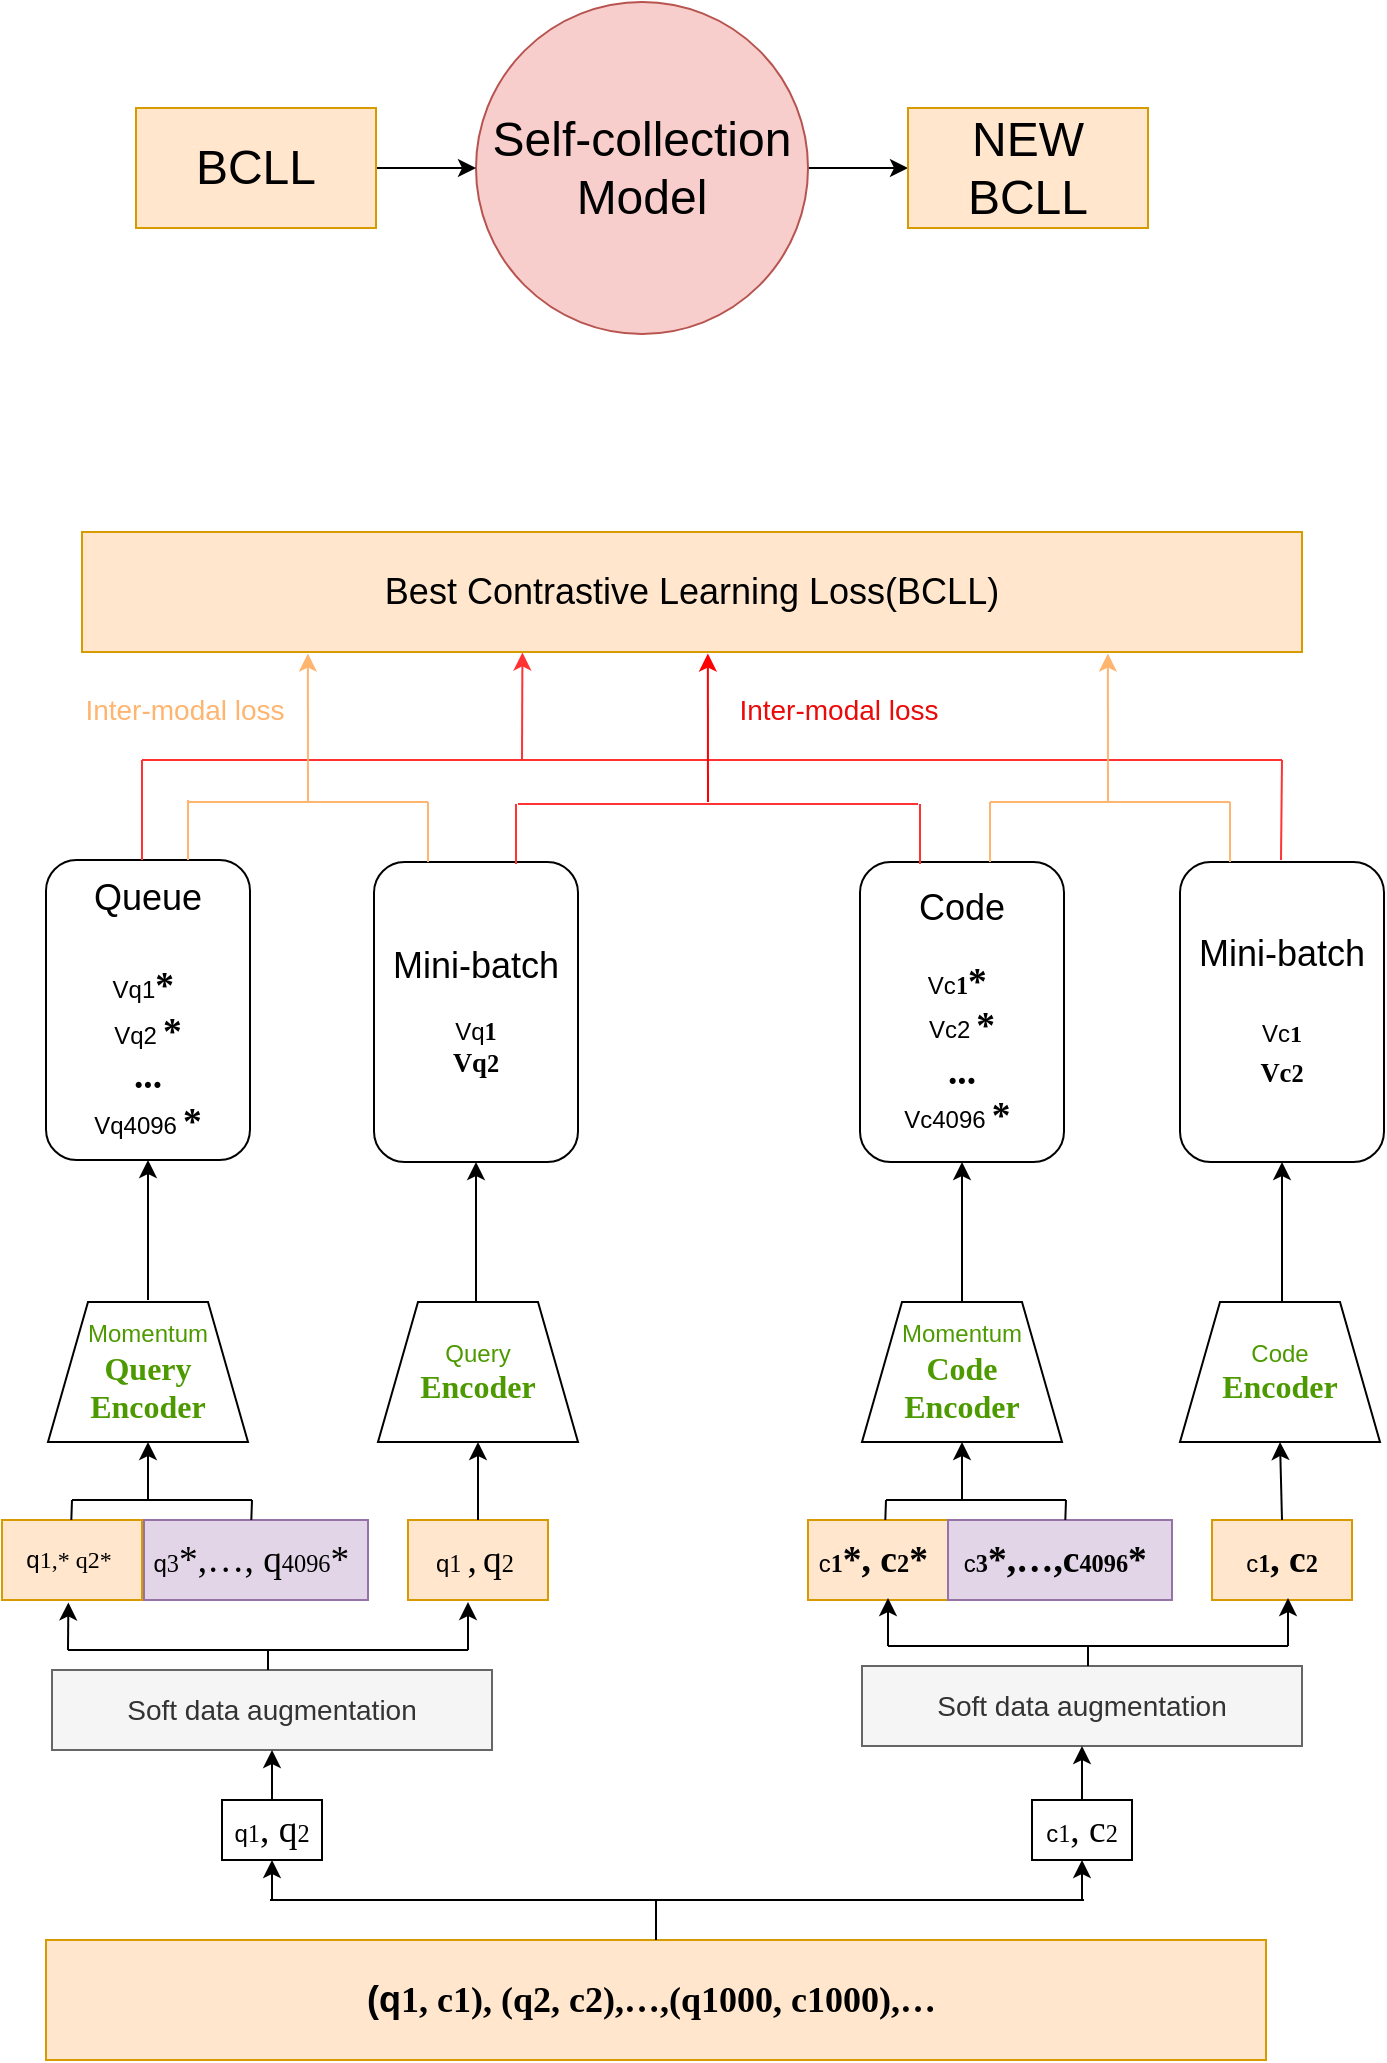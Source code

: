 <mxfile version="22.1.18" type="github">
  <diagram name="第 1 页" id="awsZ11LKHAH2snAvU0Er">
    <mxGraphModel dx="1436" dy="884" grid="1" gridSize="10" guides="1" tooltips="1" connect="1" arrows="1" fold="1" page="1" pageScale="1" pageWidth="827" pageHeight="1169" math="0" shadow="0">
      <root>
        <mxCell id="0" />
        <mxCell id="1" parent="0" />
        <mxCell id="aNl_W9AP3bxOsuSqv49G-1" value="&lt;div&gt;&lt;font style=&quot;font-size: 18px;&quot;&gt;&lt;b&gt;(q&lt;span style=&quot;font-family: Arial-BoldMT;&quot;&gt;1&lt;/span&gt;&lt;span style=&quot;font-family: Arial-BoldMT;&quot;&gt;, c&lt;/span&gt;&lt;span style=&quot;font-family: Arial-BoldMT;&quot;&gt;1&lt;/span&gt;&lt;span style=&quot;font-family: Arial-BoldMT;&quot;&gt;), (q&lt;/span&gt;&lt;span style=&quot;font-family: Arial-BoldMT;&quot;&gt;2&lt;/span&gt;&lt;span style=&quot;font-family: Arial-BoldMT;&quot;&gt;, c&lt;/span&gt;&lt;span style=&quot;font-family: Arial-BoldMT;&quot;&gt;2&lt;/span&gt;&lt;span style=&quot;font-family: Arial-BoldMT;&quot;&gt;),&lt;/span&gt;&lt;span style=&quot;font-family: 宋体;&quot;&gt;…&lt;/span&gt;&lt;span style=&quot;font-family: Arial-BoldMT;&quot;&gt;,(q&lt;/span&gt;&lt;span style=&quot;font-family: Arial-BoldMT;&quot;&gt;1000&lt;/span&gt;&lt;span style=&quot;font-family: Arial-BoldMT;&quot;&gt;, c&lt;/span&gt;&lt;span style=&quot;font-family: Arial-BoldMT;&quot;&gt;1000&lt;/span&gt;&lt;span style=&quot;font-family: Arial-BoldMT;&quot;&gt;),&lt;/span&gt;&lt;span style=&quot;font-family: 宋体;&quot;&gt;…&amp;nbsp;&lt;/span&gt;&lt;/b&gt;&lt;/font&gt;&lt;/div&gt;" style="rounded=0;whiteSpace=wrap;html=1;fillColor=#ffe6cc;strokeColor=#d79b00;" parent="1" vertex="1">
          <mxGeometry x="109" y="1060" width="610" height="60" as="geometry" />
        </mxCell>
        <mxCell id="aNl_W9AP3bxOsuSqv49G-2" value="&lt;div&gt;&lt;font style=&quot;font-size: 14px;&quot;&gt;Soft data augmentation&lt;/font&gt;&lt;/div&gt;" style="rounded=0;whiteSpace=wrap;html=1;fillColor=#f5f5f5;fontColor=#333333;strokeColor=#666666;" parent="1" vertex="1">
          <mxGeometry x="112" y="925" width="220" height="40" as="geometry" />
        </mxCell>
        <mxCell id="aNl_W9AP3bxOsuSqv49G-4" value="&lt;div&gt;&lt;font style=&quot;font-size: 14px;&quot;&gt;Soft data augmentation&lt;/font&gt;&lt;/div&gt;" style="rounded=0;whiteSpace=wrap;html=1;fillColor=#f5f5f5;fontColor=#333333;strokeColor=#666666;" parent="1" vertex="1">
          <mxGeometry x="517" y="923" width="220" height="40" as="geometry" />
        </mxCell>
        <mxCell id="aNl_W9AP3bxOsuSqv49G-17" value="" style="edgeStyle=orthogonalEdgeStyle;rounded=0;orthogonalLoop=1;jettySize=auto;html=1;" parent="1" source="aNl_W9AP3bxOsuSqv49G-5" target="aNl_W9AP3bxOsuSqv49G-2" edge="1">
          <mxGeometry relative="1" as="geometry" />
        </mxCell>
        <mxCell id="aNl_W9AP3bxOsuSqv49G-5" value="&lt;div&gt;q&lt;span style=&quot;font-size: 9.12pt; font-family: Arial-BoldMT;&quot;&gt;1&lt;/span&gt;&lt;span style=&quot;font-size: 14.04pt; font-family: Arial-BoldMT;&quot;&gt;, q&lt;/span&gt;&lt;span style=&quot;font-size: 9.12pt; font-family: Arial-BoldMT;&quot;&gt;2&lt;/span&gt;&lt;/div&gt;" style="rounded=0;whiteSpace=wrap;html=1;" parent="1" vertex="1">
          <mxGeometry x="197" y="990" width="50" height="30" as="geometry" />
        </mxCell>
        <mxCell id="aNl_W9AP3bxOsuSqv49G-18" value="" style="edgeStyle=orthogonalEdgeStyle;rounded=0;orthogonalLoop=1;jettySize=auto;html=1;" parent="1" source="aNl_W9AP3bxOsuSqv49G-6" target="aNl_W9AP3bxOsuSqv49G-4" edge="1">
          <mxGeometry relative="1" as="geometry" />
        </mxCell>
        <mxCell id="aNl_W9AP3bxOsuSqv49G-6" value="&lt;div&gt;c&lt;span style=&quot;font-size: 9.12pt; font-family: Arial-BoldMT;&quot;&gt;1&lt;/span&gt;&lt;span style=&quot;font-size: 14.04pt; font-family: Arial-BoldMT;&quot;&gt;, c&lt;/span&gt;&lt;span style=&quot;font-size: 9.12pt; font-family: Arial-BoldMT;&quot;&gt;2&lt;/span&gt;&lt;/div&gt;" style="rounded=0;whiteSpace=wrap;html=1;" parent="1" vertex="1">
          <mxGeometry x="602" y="990" width="50" height="30" as="geometry" />
        </mxCell>
        <mxCell id="aNl_W9AP3bxOsuSqv49G-11" value="" style="endArrow=none;html=1;rounded=0;exitX=0.5;exitY=0;exitDx=0;exitDy=0;" parent="1" source="aNl_W9AP3bxOsuSqv49G-1" edge="1">
          <mxGeometry width="50" height="50" relative="1" as="geometry">
            <mxPoint x="390" y="860" as="sourcePoint" />
            <mxPoint x="414" y="1040" as="targetPoint" />
          </mxGeometry>
        </mxCell>
        <mxCell id="aNl_W9AP3bxOsuSqv49G-13" value="" style="endArrow=none;html=1;rounded=0;" parent="1" edge="1">
          <mxGeometry width="50" height="50" relative="1" as="geometry">
            <mxPoint x="221" y="1040" as="sourcePoint" />
            <mxPoint x="628" y="1040" as="targetPoint" />
          </mxGeometry>
        </mxCell>
        <mxCell id="aNl_W9AP3bxOsuSqv49G-15" value="" style="endArrow=classic;html=1;rounded=0;entryX=0.5;entryY=1;entryDx=0;entryDy=0;" parent="1" target="aNl_W9AP3bxOsuSqv49G-5" edge="1">
          <mxGeometry width="50" height="50" relative="1" as="geometry">
            <mxPoint x="222" y="1040" as="sourcePoint" />
            <mxPoint x="522" y="810" as="targetPoint" />
          </mxGeometry>
        </mxCell>
        <mxCell id="aNl_W9AP3bxOsuSqv49G-16" value="" style="endArrow=classic;html=1;rounded=0;entryX=0.5;entryY=1;entryDx=0;entryDy=0;" parent="1" target="aNl_W9AP3bxOsuSqv49G-6" edge="1">
          <mxGeometry width="50" height="50" relative="1" as="geometry">
            <mxPoint x="627" y="1040" as="sourcePoint" />
            <mxPoint x="517" y="980" as="targetPoint" />
          </mxGeometry>
        </mxCell>
        <mxCell id="aNl_W9AP3bxOsuSqv49G-19" value="&lt;div&gt;&lt;font style=&quot;font-size: 12px;&quot;&gt;q&lt;span style=&quot;font-family: Arial-BoldMT;&quot;&gt;1&lt;/span&gt;&lt;span style=&quot;font-family: Arial-BoldMT;&quot;&gt;,* q&lt;/span&gt;&lt;span style=&quot;font-family: Arial-BoldMT;&quot;&gt;2&lt;/span&gt;&lt;span style=&quot;font-family: Arial-BoldMT;&quot;&gt;*&amp;nbsp;&lt;/span&gt;&lt;/font&gt;&lt;/div&gt;" style="rounded=0;whiteSpace=wrap;html=1;fillColor=#ffe6cc;strokeColor=#d79b00;" parent="1" vertex="1">
          <mxGeometry x="87" y="850" width="70" height="40" as="geometry" />
        </mxCell>
        <mxCell id="aNl_W9AP3bxOsuSqv49G-20" value="&lt;div&gt;q&lt;span style=&quot;font-size: 9.12pt; font-family: Arial-BoldMT;&quot;&gt;3&lt;/span&gt;&lt;span style=&quot;font-size: 14.04pt; font-family: Arial-BoldMT;&quot;&gt;*,&lt;/span&gt;&lt;span style=&quot;font-size: 14.04pt; font-family: 宋体;&quot;&gt;…&lt;/span&gt;&lt;span style=&quot;font-size: 14.04pt; font-family: Arial-BoldMT;&quot;&gt;, q&lt;/span&gt;&lt;span style=&quot;font-size: 9.12pt; font-family: Arial-BoldMT;&quot;&gt;4096&lt;/span&gt;&lt;span style=&quot;font-size: 14.04pt; font-family: Arial-BoldMT;&quot;&gt;*&amp;nbsp;&lt;/span&gt;&lt;/div&gt;" style="rounded=0;whiteSpace=wrap;html=1;fillColor=#e1d5e7;strokeColor=#9673a6;" parent="1" vertex="1">
          <mxGeometry x="158" y="850" width="112" height="40" as="geometry" />
        </mxCell>
        <mxCell id="aNl_W9AP3bxOsuSqv49G-21" value="&lt;div&gt;q&lt;span style=&quot;font-size: 9.12pt; font-family: Arial-BoldMT;&quot;&gt;1 &lt;/span&gt;&lt;span style=&quot;font-size: 14.064pt; font-family: Arial-BoldMT;&quot;&gt;,&lt;/span&gt;&lt;span style=&quot;font-size: 9.12pt; font-family: Arial-BoldMT;&quot;&gt; &lt;/span&gt;&lt;span style=&quot;font-size: 14.064pt; font-family: Arial-BoldMT;&quot;&gt;q&lt;/span&gt;&lt;span style=&quot;font-size: 9.12pt; font-family: Arial-BoldMT;&quot;&gt;2&amp;nbsp;&lt;/span&gt;&lt;/div&gt;" style="rounded=0;whiteSpace=wrap;html=1;fillColor=#ffe6cc;strokeColor=#d79b00;" parent="1" vertex="1">
          <mxGeometry x="290" y="850" width="70" height="40" as="geometry" />
        </mxCell>
        <mxCell id="aNl_W9AP3bxOsuSqv49G-25" value="&lt;div&gt;c&lt;span style=&quot;font-size: 9.12pt; font-family: Arial-BoldMT; font-weight: bold;&quot;&gt;1&lt;/span&gt;&lt;span style=&quot;font-size: 14.064pt; font-family: Arial-BoldMT; font-weight: bold;&quot;&gt;*, c&lt;/span&gt;&lt;span style=&quot;font-size: 9.12pt; font-family: Arial-BoldMT; font-weight: bold;&quot;&gt;2&lt;/span&gt;&lt;span style=&quot;font-size: 14.064pt; font-family: Arial-BoldMT; font-weight: bold;&quot;&gt;*&amp;nbsp;&lt;/span&gt;&lt;/div&gt;" style="rounded=0;whiteSpace=wrap;html=1;fillColor=#ffe6cc;strokeColor=#d79b00;" parent="1" vertex="1">
          <mxGeometry x="490" y="850" width="70" height="40" as="geometry" />
        </mxCell>
        <mxCell id="aNl_W9AP3bxOsuSqv49G-26" value="&lt;div&gt;c&lt;span style=&quot;font-size: 9.12pt; font-family: Arial-BoldMT; font-weight: bold;&quot;&gt;3&lt;/span&gt;&lt;span style=&quot;font-size: 14.04pt; font-family: Arial-BoldMT; font-weight: bold;&quot;&gt;*,&lt;/span&gt;&lt;span style=&quot;font-size: 14.04pt; font-family: 宋体; font-weight: bold;&quot;&gt;…&lt;/span&gt;&lt;span style=&quot;font-size: 14.04pt; font-family: Arial-BoldMT; font-weight: bold;&quot;&gt;,c&lt;/span&gt;&lt;span style=&quot;font-size: 9.12pt; font-family: Arial-BoldMT; font-weight: bold;&quot;&gt;4096&lt;/span&gt;&lt;span style=&quot;font-size: 14.04pt; font-family: Arial-BoldMT; font-weight: bold;&quot;&gt;*&amp;nbsp;&lt;/span&gt;&lt;/div&gt;" style="rounded=0;whiteSpace=wrap;html=1;fillColor=#e1d5e7;strokeColor=#9673a6;" parent="1" vertex="1">
          <mxGeometry x="560" y="850" width="112" height="40" as="geometry" />
        </mxCell>
        <mxCell id="aNl_W9AP3bxOsuSqv49G-27" value="&lt;div&gt;c&lt;span style=&quot;font-size: 9.12pt; font-family: Arial-BoldMT; font-weight: bold;&quot;&gt;1&lt;/span&gt;&lt;span style=&quot;font-size: 14.064pt; font-family: Arial-BoldMT; font-weight: bold;&quot;&gt;, c&lt;/span&gt;&lt;span style=&quot;font-size: 9.12pt; font-family: Arial-BoldMT; font-weight: bold;&quot;&gt;2&lt;/span&gt;&lt;/div&gt;" style="rounded=0;whiteSpace=wrap;html=1;fillColor=#ffe6cc;strokeColor=#d79b00;" parent="1" vertex="1">
          <mxGeometry x="692" y="850" width="70" height="40" as="geometry" />
        </mxCell>
        <mxCell id="aNl_W9AP3bxOsuSqv49G-30" value="" style="endArrow=none;html=1;rounded=0;" parent="1" edge="1">
          <mxGeometry width="50" height="50" relative="1" as="geometry">
            <mxPoint x="220" y="925" as="sourcePoint" />
            <mxPoint x="220" y="915" as="targetPoint" />
          </mxGeometry>
        </mxCell>
        <mxCell id="aNl_W9AP3bxOsuSqv49G-31" value="" style="endArrow=none;html=1;rounded=0;" parent="1" edge="1">
          <mxGeometry width="50" height="50" relative="1" as="geometry">
            <mxPoint x="120" y="915" as="sourcePoint" />
            <mxPoint x="320" y="915" as="targetPoint" />
          </mxGeometry>
        </mxCell>
        <mxCell id="aNl_W9AP3bxOsuSqv49G-32" value="" style="endArrow=classic;html=1;rounded=0;entryX=0.474;entryY=1.03;entryDx=0;entryDy=0;entryPerimeter=0;" parent="1" target="aNl_W9AP3bxOsuSqv49G-19" edge="1">
          <mxGeometry width="50" height="50" relative="1" as="geometry">
            <mxPoint x="120" y="915" as="sourcePoint" />
            <mxPoint x="119.83" y="892.68" as="targetPoint" />
          </mxGeometry>
        </mxCell>
        <mxCell id="aNl_W9AP3bxOsuSqv49G-35" value="" style="endArrow=classic;html=1;rounded=0;entryX=0.474;entryY=1.03;entryDx=0;entryDy=0;entryPerimeter=0;" parent="1" edge="1">
          <mxGeometry width="50" height="50" relative="1" as="geometry">
            <mxPoint x="320" y="915" as="sourcePoint" />
            <mxPoint x="320" y="891" as="targetPoint" />
          </mxGeometry>
        </mxCell>
        <mxCell id="aNl_W9AP3bxOsuSqv49G-37" value="" style="endArrow=none;html=1;rounded=0;" parent="1" edge="1">
          <mxGeometry width="50" height="50" relative="1" as="geometry">
            <mxPoint x="630" y="923" as="sourcePoint" />
            <mxPoint x="630" y="913" as="targetPoint" />
          </mxGeometry>
        </mxCell>
        <mxCell id="aNl_W9AP3bxOsuSqv49G-38" value="" style="endArrow=none;html=1;rounded=0;" parent="1" edge="1">
          <mxGeometry width="50" height="50" relative="1" as="geometry">
            <mxPoint x="530" y="913" as="sourcePoint" />
            <mxPoint x="730" y="913" as="targetPoint" />
          </mxGeometry>
        </mxCell>
        <mxCell id="aNl_W9AP3bxOsuSqv49G-39" value="" style="endArrow=classic;html=1;rounded=0;entryX=0.474;entryY=1.03;entryDx=0;entryDy=0;entryPerimeter=0;" parent="1" edge="1">
          <mxGeometry width="50" height="50" relative="1" as="geometry">
            <mxPoint x="530" y="913" as="sourcePoint" />
            <mxPoint x="530" y="889" as="targetPoint" />
          </mxGeometry>
        </mxCell>
        <mxCell id="aNl_W9AP3bxOsuSqv49G-40" value="" style="endArrow=classic;html=1;rounded=0;entryX=0.474;entryY=1.03;entryDx=0;entryDy=0;entryPerimeter=0;" parent="1" edge="1">
          <mxGeometry width="50" height="50" relative="1" as="geometry">
            <mxPoint x="730" y="913" as="sourcePoint" />
            <mxPoint x="730" y="889" as="targetPoint" />
          </mxGeometry>
        </mxCell>
        <mxCell id="aNl_W9AP3bxOsuSqv49G-41" value="&lt;div&gt;&lt;font color=&quot;#4d9900&quot;&gt;Momentum&lt;br&gt;&lt;/font&gt;&lt;/div&gt;&lt;div&gt;&lt;span style=&quot;font-size: 12pt; font-family: Arial-BoldMT; font-weight: bold;&quot;&gt;&lt;font color=&quot;#4d9900&quot;&gt;Query &lt;br&gt;&lt;/font&gt;&lt;/span&gt;&lt;/div&gt;&lt;div&gt;&lt;span style=&quot;font-size: 12pt; font-family: Arial-BoldMT; font-weight: bold;&quot;&gt;&lt;font color=&quot;#4d9900&quot;&gt;Encoder&lt;/font&gt;&lt;/span&gt;&lt;/div&gt;" style="shape=trapezoid;perimeter=trapezoidPerimeter;whiteSpace=wrap;html=1;fixedSize=1;" parent="1" vertex="1">
          <mxGeometry x="110" y="741" width="100" height="70" as="geometry" />
        </mxCell>
        <mxCell id="aNl_W9AP3bxOsuSqv49G-42" value="&lt;div&gt;&lt;font color=&quot;#4d9900&quot;&gt;Query &lt;br&gt;&lt;/font&gt;&lt;/div&gt;&lt;div&gt;&lt;span style=&quot;font-size: 12pt; font-family: Arial-BoldMT; font-weight: bold;&quot;&gt;&lt;font color=&quot;#4d9900&quot;&gt;Encoder&lt;/font&gt;&lt;/span&gt;&lt;/div&gt;" style="shape=trapezoid;perimeter=trapezoidPerimeter;whiteSpace=wrap;html=1;fixedSize=1;" parent="1" vertex="1">
          <mxGeometry x="275" y="741" width="100" height="70" as="geometry" />
        </mxCell>
        <mxCell id="aNl_W9AP3bxOsuSqv49G-43" value="&lt;div&gt;&lt;font color=&quot;#4d9900&quot;&gt;Momentum&lt;br&gt;&lt;/font&gt;&lt;/div&gt;&lt;div&gt;&lt;span style=&quot;font-size: 12pt; font-family: Arial-BoldMT; font-weight: bold;&quot;&gt;&lt;font color=&quot;#4d9900&quot;&gt;Code &lt;br&gt;&lt;/font&gt;&lt;/span&gt;&lt;/div&gt;&lt;div&gt;&lt;span style=&quot;font-size: 12pt; font-family: Arial-BoldMT; font-weight: bold;&quot;&gt;&lt;font color=&quot;#4d9900&quot;&gt;Encoder&lt;/font&gt;&lt;/span&gt;&lt;/div&gt;" style="shape=trapezoid;perimeter=trapezoidPerimeter;whiteSpace=wrap;html=1;fixedSize=1;" parent="1" vertex="1">
          <mxGeometry x="517" y="741" width="100" height="70" as="geometry" />
        </mxCell>
        <mxCell id="aNl_W9AP3bxOsuSqv49G-44" value="&lt;div&gt;&lt;font color=&quot;#4d9900&quot;&gt;Code &lt;br&gt;&lt;/font&gt;&lt;/div&gt;&lt;div&gt;&lt;span style=&quot;font-size: 12pt; font-family: Arial-BoldMT; font-weight: bold;&quot;&gt;&lt;font color=&quot;#4d9900&quot;&gt;Encoder&lt;/font&gt;&lt;/span&gt;&lt;/div&gt;" style="shape=trapezoid;perimeter=trapezoidPerimeter;whiteSpace=wrap;html=1;fixedSize=1;" parent="1" vertex="1">
          <mxGeometry x="676" y="741" width="100" height="70" as="geometry" />
        </mxCell>
        <mxCell id="aNl_W9AP3bxOsuSqv49G-45" value="" style="endArrow=classic;html=1;rounded=0;exitX=0.5;exitY=0;exitDx=0;exitDy=0;entryX=0.5;entryY=1;entryDx=0;entryDy=0;" parent="1" source="aNl_W9AP3bxOsuSqv49G-21" target="aNl_W9AP3bxOsuSqv49G-42" edge="1">
          <mxGeometry width="50" height="50" relative="1" as="geometry">
            <mxPoint x="460" y="890" as="sourcePoint" />
            <mxPoint x="430" y="820" as="targetPoint" />
          </mxGeometry>
        </mxCell>
        <mxCell id="aNl_W9AP3bxOsuSqv49G-46" value="" style="endArrow=classic;html=1;rounded=0;exitX=0.5;exitY=0;exitDx=0;exitDy=0;entryX=0.5;entryY=1;entryDx=0;entryDy=0;" parent="1" source="aNl_W9AP3bxOsuSqv49G-27" target="aNl_W9AP3bxOsuSqv49G-44" edge="1">
          <mxGeometry width="50" height="50" relative="1" as="geometry">
            <mxPoint x="460" y="890" as="sourcePoint" />
            <mxPoint x="510" y="840" as="targetPoint" />
          </mxGeometry>
        </mxCell>
        <mxCell id="aNl_W9AP3bxOsuSqv49G-47" value="" style="endArrow=none;html=1;rounded=0;" parent="1" edge="1">
          <mxGeometry width="50" height="50" relative="1" as="geometry">
            <mxPoint x="121.66" y="850" as="sourcePoint" />
            <mxPoint x="122" y="840" as="targetPoint" />
          </mxGeometry>
        </mxCell>
        <mxCell id="aNl_W9AP3bxOsuSqv49G-49" value="" style="endArrow=none;html=1;rounded=0;" parent="1" edge="1">
          <mxGeometry width="50" height="50" relative="1" as="geometry">
            <mxPoint x="211.66" y="850" as="sourcePoint" />
            <mxPoint x="212" y="840" as="targetPoint" />
          </mxGeometry>
        </mxCell>
        <mxCell id="aNl_W9AP3bxOsuSqv49G-50" value="" style="endArrow=none;html=1;rounded=0;" parent="1" edge="1">
          <mxGeometry width="50" height="50" relative="1" as="geometry">
            <mxPoint x="122" y="840" as="sourcePoint" />
            <mxPoint x="212" y="840" as="targetPoint" />
          </mxGeometry>
        </mxCell>
        <mxCell id="aNl_W9AP3bxOsuSqv49G-51" value="" style="endArrow=classic;html=1;rounded=0;entryX=0.5;entryY=1;entryDx=0;entryDy=0;" parent="1" target="aNl_W9AP3bxOsuSqv49G-41" edge="1">
          <mxGeometry width="50" height="50" relative="1" as="geometry">
            <mxPoint x="160" y="840" as="sourcePoint" />
            <mxPoint x="158" y="811" as="targetPoint" />
          </mxGeometry>
        </mxCell>
        <mxCell id="aNl_W9AP3bxOsuSqv49G-52" value="" style="endArrow=none;html=1;rounded=0;" parent="1" edge="1">
          <mxGeometry width="50" height="50" relative="1" as="geometry">
            <mxPoint x="528.66" y="850" as="sourcePoint" />
            <mxPoint x="529" y="840" as="targetPoint" />
          </mxGeometry>
        </mxCell>
        <mxCell id="aNl_W9AP3bxOsuSqv49G-53" value="" style="endArrow=none;html=1;rounded=0;" parent="1" edge="1">
          <mxGeometry width="50" height="50" relative="1" as="geometry">
            <mxPoint x="618.66" y="850" as="sourcePoint" />
            <mxPoint x="619" y="840" as="targetPoint" />
          </mxGeometry>
        </mxCell>
        <mxCell id="aNl_W9AP3bxOsuSqv49G-54" value="" style="endArrow=none;html=1;rounded=0;" parent="1" edge="1">
          <mxGeometry width="50" height="50" relative="1" as="geometry">
            <mxPoint x="529" y="840" as="sourcePoint" />
            <mxPoint x="619" y="840" as="targetPoint" />
          </mxGeometry>
        </mxCell>
        <mxCell id="aNl_W9AP3bxOsuSqv49G-55" value="" style="endArrow=classic;html=1;rounded=0;entryX=0.5;entryY=1;entryDx=0;entryDy=0;" parent="1" edge="1">
          <mxGeometry width="50" height="50" relative="1" as="geometry">
            <mxPoint x="567" y="840" as="sourcePoint" />
            <mxPoint x="567" y="811" as="targetPoint" />
          </mxGeometry>
        </mxCell>
        <mxCell id="aNl_W9AP3bxOsuSqv49G-56" value="&lt;div&gt;&lt;font style=&quot;font-size: 18px;&quot;&gt;Queue&lt;/font&gt;&lt;/div&gt;&lt;div&gt;&lt;font style=&quot;font-size: 18px;&quot;&gt;&lt;br&gt;&lt;/font&gt;&lt;/div&gt;&lt;div&gt;&lt;font style=&quot;font-size: 18px;&quot;&gt;&lt;div style=&quot;border-color: var(--border-color); font-size: 12px;&quot;&gt;&lt;div style=&quot;border-color: var(--border-color);&quot;&gt;Vq1&lt;span style=&quot;border-color: var(--border-color); font-size: 14.04pt; font-family: Arial-BoldMT; font-weight: bold;&quot;&gt;*&amp;nbsp;&lt;/span&gt;&lt;/div&gt;&lt;/div&gt;&lt;div style=&quot;border-color: var(--border-color); font-size: 12px;&quot;&gt;&lt;div style=&quot;border-color: var(--border-color);&quot;&gt;Vq2&lt;span style=&quot;border-color: var(--border-color); font-size: 9.12pt; font-family: Arial-BoldMT; font-weight: bold;&quot;&gt;&amp;nbsp;&lt;/span&gt;&lt;span style=&quot;border-color: var(--border-color); font-size: 14.04pt; font-family: Arial-BoldMT; font-weight: bold;&quot;&gt;*&lt;/span&gt;&lt;/div&gt;&lt;div style=&quot;border-color: var(--border-color);&quot;&gt;&lt;span style=&quot;border-color: var(--border-color); font-size: 14.04pt; font-family: Arial-BoldMT; font-weight: bold;&quot;&gt;...&lt;/span&gt;&lt;/div&gt;&lt;div style=&quot;border-color: var(--border-color);&quot;&gt;Vq4096&lt;span style=&quot;border-color: var(--border-color); background-color: initial; font-size: 9.12pt; font-family: Arial-BoldMT; font-weight: bold;&quot;&gt;&amp;nbsp;&lt;/span&gt;&lt;span style=&quot;border-color: var(--border-color); background-color: initial; font-size: 14.04pt; font-family: Arial-BoldMT; font-weight: bold;&quot;&gt;*&lt;/span&gt;&lt;/div&gt;&lt;/div&gt;&lt;/font&gt;&lt;/div&gt;" style="rounded=1;whiteSpace=wrap;html=1;" parent="1" vertex="1">
          <mxGeometry x="109" y="520" width="102" height="150" as="geometry" />
        </mxCell>
        <mxCell id="aNl_W9AP3bxOsuSqv49G-60" value="" style="endArrow=classic;html=1;rounded=0;entryX=0.5;entryY=1;entryDx=0;entryDy=0;" parent="1" target="aNl_W9AP3bxOsuSqv49G-56" edge="1">
          <mxGeometry width="50" height="50" relative="1" as="geometry">
            <mxPoint x="160" y="740" as="sourcePoint" />
            <mxPoint x="470" y="640" as="targetPoint" />
          </mxGeometry>
        </mxCell>
        <mxCell id="aNl_W9AP3bxOsuSqv49G-63" value="&lt;div&gt;&lt;font style=&quot;font-size: 18px;&quot;&gt;Mini-batch&lt;/font&gt;&lt;/div&gt;&lt;div&gt;&lt;div&gt;&lt;span style=&quot;font-size: 9.12pt; font-family: Arial-BoldMT; font-weight: bold;&quot;&gt;&lt;br&gt;&lt;/span&gt;&lt;/div&gt;&lt;div&gt;&lt;div&gt;Vq&lt;span style=&quot;font-size: 9.12pt; font-family: Arial-BoldMT; font-weight: bold;&quot;&gt;1&lt;br&gt;&lt;/span&gt;&lt;/div&gt;&lt;div&gt;&lt;span style=&quot;font-size: 9.96pt; font-family: Arial-BoldMT; font-weight: bold;&quot;&gt;Vq&lt;/span&gt;&lt;span style=&quot;font-size: 9.12pt; font-family: Arial-BoldMT; font-weight: bold;&quot;&gt;2&lt;/span&gt;&lt;/div&gt;&lt;/div&gt;&lt;/div&gt;" style="rounded=1;whiteSpace=wrap;html=1;" parent="1" vertex="1">
          <mxGeometry x="273" y="521" width="102" height="150" as="geometry" />
        </mxCell>
        <mxCell id="aNl_W9AP3bxOsuSqv49G-64" value="" style="endArrow=classic;html=1;rounded=0;entryX=0.5;entryY=1;entryDx=0;entryDy=0;" parent="1" target="aNl_W9AP3bxOsuSqv49G-63" edge="1">
          <mxGeometry width="50" height="50" relative="1" as="geometry">
            <mxPoint x="324" y="741" as="sourcePoint" />
            <mxPoint x="634" y="641" as="targetPoint" />
          </mxGeometry>
        </mxCell>
        <mxCell id="aNl_W9AP3bxOsuSqv49G-65" value="&lt;div&gt;&lt;font style=&quot;font-size: 18px;&quot;&gt;Code&lt;/font&gt;&lt;/div&gt;&lt;div&gt;&lt;br&gt;&lt;/div&gt;&lt;div&gt;&lt;div&gt;Vc&lt;span style=&quot;font-size: 9.12pt; font-family: Arial-BoldMT; font-weight: bold;&quot;&gt;1&lt;/span&gt;&lt;span style=&quot;font-size: 14.04pt; font-family: Arial-BoldMT; font-weight: bold;&quot;&gt;*&amp;nbsp;&lt;/span&gt;&lt;/div&gt;&lt;/div&gt;&lt;div&gt;&lt;div&gt;Vc2&lt;span style=&quot;font-size: 9.12pt; font-family: Arial-BoldMT; font-weight: bold;&quot;&gt;&amp;nbsp;&lt;/span&gt;&lt;span style=&quot;font-size: 14.04pt; font-family: Arial-BoldMT; font-weight: bold;&quot;&gt;*&lt;/span&gt;&lt;/div&gt;&lt;div&gt;&lt;span style=&quot;font-size: 14.04pt; font-family: Arial-BoldMT; font-weight: bold;&quot;&gt;...&lt;/span&gt;&lt;/div&gt;&lt;div&gt;Vc4096&lt;span style=&quot;background-color: initial; font-size: 9.12pt; font-family: Arial-BoldMT; font-weight: bold;&quot;&gt;&amp;nbsp;&lt;/span&gt;&lt;span style=&quot;background-color: initial; font-size: 14.04pt; font-family: Arial-BoldMT; font-weight: bold;&quot;&gt;*&lt;/span&gt;&lt;span style=&quot;font-size: 14.04pt; font-family: Arial-BoldMT; font-weight: bold;&quot;&gt;&amp;nbsp;&lt;/span&gt;&lt;/div&gt;&lt;/div&gt;" style="rounded=1;whiteSpace=wrap;html=1;" parent="1" vertex="1">
          <mxGeometry x="516" y="521" width="102" height="150" as="geometry" />
        </mxCell>
        <mxCell id="aNl_W9AP3bxOsuSqv49G-66" value="" style="endArrow=classic;html=1;rounded=0;entryX=0.5;entryY=1;entryDx=0;entryDy=0;" parent="1" target="aNl_W9AP3bxOsuSqv49G-65" edge="1">
          <mxGeometry width="50" height="50" relative="1" as="geometry">
            <mxPoint x="567" y="741" as="sourcePoint" />
            <mxPoint x="877" y="641" as="targetPoint" />
          </mxGeometry>
        </mxCell>
        <mxCell id="aNl_W9AP3bxOsuSqv49G-67" value="&lt;div&gt;&lt;font style=&quot;font-size: 18px;&quot;&gt;Mini-batch&lt;/font&gt;&lt;/div&gt;&lt;div&gt;&lt;font style=&quot;font-size: 18px;&quot;&gt;&lt;br&gt;&lt;/font&gt;&lt;/div&gt;&lt;div&gt;&lt;font style=&quot;&quot;&gt;&lt;div style=&quot;&quot;&gt;&lt;font style=&quot;font-size: 12px;&quot;&gt;Vc&lt;span style=&quot;font-family: Arial-BoldMT; font-weight: bold;&quot;&gt;1&lt;br&gt;&lt;/span&gt;&lt;/font&gt;&lt;/div&gt;&lt;div style=&quot;font-size: 18px;&quot;&gt;&lt;span style=&quot;font-size: 9.984pt; font-family: Arial-BoldMT; font-weight: bold;&quot;&gt;Vc&lt;/span&gt;&lt;span style=&quot;font-size: 9.12pt; font-family: Arial-BoldMT; font-weight: bold;&quot;&gt;2&lt;/span&gt;&lt;/div&gt;&lt;/font&gt;&lt;/div&gt;" style="rounded=1;whiteSpace=wrap;html=1;" parent="1" vertex="1">
          <mxGeometry x="676" y="521" width="102" height="150" as="geometry" />
        </mxCell>
        <mxCell id="aNl_W9AP3bxOsuSqv49G-68" value="" style="endArrow=classic;html=1;rounded=0;entryX=0.5;entryY=1;entryDx=0;entryDy=0;" parent="1" target="aNl_W9AP3bxOsuSqv49G-67" edge="1">
          <mxGeometry width="50" height="50" relative="1" as="geometry">
            <mxPoint x="727" y="741" as="sourcePoint" />
            <mxPoint x="1037" y="641" as="targetPoint" />
          </mxGeometry>
        </mxCell>
        <mxCell id="VZw-l6e905OapWD9kEM1-4" value="&lt;div&gt;&lt;font style=&quot;font-size: 18px;&quot;&gt;Best Contrastive Learning Loss(BCLL)&lt;/font&gt;&lt;/div&gt;" style="rounded=0;whiteSpace=wrap;html=1;fillColor=#ffe6cc;strokeColor=#d79b00;" parent="1" vertex="1">
          <mxGeometry x="127" y="356" width="610" height="60" as="geometry" />
        </mxCell>
        <mxCell id="VZw-l6e905OapWD9kEM1-5" value="" style="endArrow=none;html=1;rounded=0;fillColor=#E61647;strokeColor=#FF3333;" parent="1" edge="1">
          <mxGeometry width="50" height="50" relative="1" as="geometry">
            <mxPoint x="157" y="520" as="sourcePoint" />
            <mxPoint x="157" y="470" as="targetPoint" />
          </mxGeometry>
        </mxCell>
        <mxCell id="VZw-l6e905OapWD9kEM1-6" value="" style="endArrow=none;html=1;rounded=0;fillColor=#E61647;strokeColor=#FF3333;" parent="1" edge="1">
          <mxGeometry width="50" height="50" relative="1" as="geometry">
            <mxPoint x="726.5" y="520" as="sourcePoint" />
            <mxPoint x="727" y="470" as="targetPoint" />
          </mxGeometry>
        </mxCell>
        <mxCell id="VZw-l6e905OapWD9kEM1-7" value="" style="endArrow=none;html=1;rounded=0;fillColor=#E61647;strokeColor=#FF3333;" parent="1" edge="1">
          <mxGeometry width="50" height="50" relative="1" as="geometry">
            <mxPoint x="157" y="470" as="sourcePoint" />
            <mxPoint x="727" y="470" as="targetPoint" />
          </mxGeometry>
        </mxCell>
        <mxCell id="VZw-l6e905OapWD9kEM1-9" value="" style="endArrow=none;html=1;rounded=0;fillColor=#E61647;strokeColor=#FF3333;" parent="1" edge="1">
          <mxGeometry width="50" height="50" relative="1" as="geometry">
            <mxPoint x="344" y="522" as="sourcePoint" />
            <mxPoint x="344" y="492" as="targetPoint" />
          </mxGeometry>
        </mxCell>
        <mxCell id="VZw-l6e905OapWD9kEM1-10" value="" style="endArrow=none;html=1;rounded=0;fillColor=#E61647;strokeColor=#FF3333;" parent="1" edge="1">
          <mxGeometry width="50" height="50" relative="1" as="geometry">
            <mxPoint x="546" y="522" as="sourcePoint" />
            <mxPoint x="546" y="492" as="targetPoint" />
          </mxGeometry>
        </mxCell>
        <mxCell id="VZw-l6e905OapWD9kEM1-11" value="" style="endArrow=none;html=1;rounded=0;fillColor=#E61647;strokeColor=#FF3333;" parent="1" edge="1">
          <mxGeometry width="50" height="50" relative="1" as="geometry">
            <mxPoint x="345" y="492" as="sourcePoint" />
            <mxPoint x="545" y="492" as="targetPoint" />
          </mxGeometry>
        </mxCell>
        <mxCell id="VZw-l6e905OapWD9kEM1-12" value="&lt;div&gt;&lt;font style=&quot;font-size: 14px;&quot; color=&quot;#eb0a0a&quot;&gt;Inter-modal loss&lt;/font&gt;&lt;/div&gt;" style="text;html=1;align=center;verticalAlign=middle;resizable=0;points=[];autosize=1;strokeColor=none;fillColor=none;" parent="1" vertex="1">
          <mxGeometry x="445" y="430" width="120" height="30" as="geometry" />
        </mxCell>
        <mxCell id="VZw-l6e905OapWD9kEM1-13" value="" style="endArrow=classic;html=1;rounded=0;entryX=0.513;entryY=0.996;entryDx=0;entryDy=0;entryPerimeter=0;strokeColor=#FF0000;" parent="1" edge="1">
          <mxGeometry width="50" height="50" relative="1" as="geometry">
            <mxPoint x="440" y="491" as="sourcePoint" />
            <mxPoint x="439.93" y="416.76" as="targetPoint" />
          </mxGeometry>
        </mxCell>
        <mxCell id="VZw-l6e905OapWD9kEM1-14" value="" style="endArrow=classic;html=1;rounded=0;entryX=0.361;entryY=1.004;entryDx=0;entryDy=0;entryPerimeter=0;strokeColor=#FF3333;" parent="1" target="VZw-l6e905OapWD9kEM1-4" edge="1">
          <mxGeometry width="50" height="50" relative="1" as="geometry">
            <mxPoint x="347" y="470" as="sourcePoint" />
            <mxPoint x="460" y="440" as="targetPoint" />
          </mxGeometry>
        </mxCell>
        <mxCell id="VZw-l6e905OapWD9kEM1-15" value="" style="endArrow=none;html=1;rounded=0;fillColor=#E61647;strokeColor=#FFB570;" parent="1" edge="1">
          <mxGeometry width="50" height="50" relative="1" as="geometry">
            <mxPoint x="180" y="520" as="sourcePoint" />
            <mxPoint x="180" y="490" as="targetPoint" />
          </mxGeometry>
        </mxCell>
        <mxCell id="VZw-l6e905OapWD9kEM1-16" value="" style="endArrow=none;html=1;rounded=0;fillColor=#E61647;strokeColor=#FFB570;" parent="1" edge="1">
          <mxGeometry width="50" height="50" relative="1" as="geometry">
            <mxPoint x="300" y="521" as="sourcePoint" />
            <mxPoint x="300" y="491" as="targetPoint" />
            <Array as="points">
              <mxPoint x="300" y="509" />
            </Array>
          </mxGeometry>
        </mxCell>
        <mxCell id="VZw-l6e905OapWD9kEM1-18" value="" style="endArrow=none;html=1;rounded=0;strokeColor=#FFB570;" parent="1" edge="1">
          <mxGeometry width="50" height="50" relative="1" as="geometry">
            <mxPoint x="180" y="491" as="sourcePoint" />
            <mxPoint x="300" y="491" as="targetPoint" />
          </mxGeometry>
        </mxCell>
        <mxCell id="VZw-l6e905OapWD9kEM1-19" value="" style="endArrow=none;html=1;rounded=0;fillColor=#E61647;strokeColor=#FFB570;" parent="1" edge="1">
          <mxGeometry width="50" height="50" relative="1" as="geometry">
            <mxPoint x="581" y="521" as="sourcePoint" />
            <mxPoint x="581" y="491" as="targetPoint" />
          </mxGeometry>
        </mxCell>
        <mxCell id="VZw-l6e905OapWD9kEM1-20" value="" style="endArrow=none;html=1;rounded=0;fillColor=#E61647;strokeColor=#FFB570;" parent="1" edge="1">
          <mxGeometry width="50" height="50" relative="1" as="geometry">
            <mxPoint x="701" y="521" as="sourcePoint" />
            <mxPoint x="701" y="491" as="targetPoint" />
            <Array as="points">
              <mxPoint x="701" y="509" />
            </Array>
          </mxGeometry>
        </mxCell>
        <mxCell id="VZw-l6e905OapWD9kEM1-21" value="" style="endArrow=none;html=1;rounded=0;strokeColor=#FFB570;" parent="1" edge="1">
          <mxGeometry width="50" height="50" relative="1" as="geometry">
            <mxPoint x="581" y="491" as="sourcePoint" />
            <mxPoint x="701" y="491" as="targetPoint" />
          </mxGeometry>
        </mxCell>
        <mxCell id="VZw-l6e905OapWD9kEM1-23" value="" style="endArrow=classic;html=1;rounded=0;entryX=0.513;entryY=0.996;entryDx=0;entryDy=0;entryPerimeter=0;strokeColor=#FFB570;" parent="1" edge="1">
          <mxGeometry width="50" height="50" relative="1" as="geometry">
            <mxPoint x="240" y="491" as="sourcePoint" />
            <mxPoint x="239.93" y="416.76" as="targetPoint" />
          </mxGeometry>
        </mxCell>
        <mxCell id="VZw-l6e905OapWD9kEM1-24" value="" style="endArrow=classic;html=1;rounded=0;entryX=0.513;entryY=0.996;entryDx=0;entryDy=0;entryPerimeter=0;strokeColor=#FFB570;" parent="1" edge="1">
          <mxGeometry width="50" height="50" relative="1" as="geometry">
            <mxPoint x="640" y="491" as="sourcePoint" />
            <mxPoint x="639.93" y="416.76" as="targetPoint" />
          </mxGeometry>
        </mxCell>
        <mxCell id="VZw-l6e905OapWD9kEM1-25" value="&lt;div&gt;&lt;font style=&quot;font-size: 14px;&quot; color=&quot;#ffb570&quot;&gt;Inter-modal loss&lt;/font&gt;&lt;/div&gt;" style="text;html=1;align=center;verticalAlign=middle;resizable=0;points=[];autosize=1;strokeColor=none;fillColor=none;" parent="1" vertex="1">
          <mxGeometry x="118" y="430" width="120" height="30" as="geometry" />
        </mxCell>
        <mxCell id="VZw-l6e905OapWD9kEM1-31" value="" style="edgeStyle=orthogonalEdgeStyle;rounded=0;orthogonalLoop=1;jettySize=auto;html=1;" parent="1" source="VZw-l6e905OapWD9kEM1-26" target="VZw-l6e905OapWD9kEM1-30" edge="1">
          <mxGeometry relative="1" as="geometry" />
        </mxCell>
        <mxCell id="VZw-l6e905OapWD9kEM1-26" value="&lt;font style=&quot;font-size: 24px;&quot;&gt;Self-collection&lt;br&gt;Model&lt;/font&gt;" style="ellipse;whiteSpace=wrap;html=1;aspect=fixed;fillColor=#f8cecc;strokeColor=#b85450;" parent="1" vertex="1">
          <mxGeometry x="324" y="91" width="166" height="166" as="geometry" />
        </mxCell>
        <mxCell id="VZw-l6e905OapWD9kEM1-29" value="" style="edgeStyle=orthogonalEdgeStyle;rounded=0;orthogonalLoop=1;jettySize=auto;html=1;" parent="1" source="VZw-l6e905OapWD9kEM1-27" target="VZw-l6e905OapWD9kEM1-26" edge="1">
          <mxGeometry relative="1" as="geometry" />
        </mxCell>
        <mxCell id="VZw-l6e905OapWD9kEM1-27" value="&lt;font style=&quot;font-size: 24px;&quot;&gt;BCLL&lt;/font&gt;" style="rounded=0;whiteSpace=wrap;html=1;fillColor=#ffe6cc;strokeColor=#d79b00;" parent="1" vertex="1">
          <mxGeometry x="154" y="144" width="120" height="60" as="geometry" />
        </mxCell>
        <mxCell id="VZw-l6e905OapWD9kEM1-30" value="&lt;font style=&quot;font-size: 24px;&quot;&gt;NEW BCLL&lt;/font&gt;" style="rounded=0;whiteSpace=wrap;html=1;fillColor=#ffe6cc;strokeColor=#d79b00;" parent="1" vertex="1">
          <mxGeometry x="540" y="144" width="120" height="60" as="geometry" />
        </mxCell>
      </root>
    </mxGraphModel>
  </diagram>
</mxfile>
